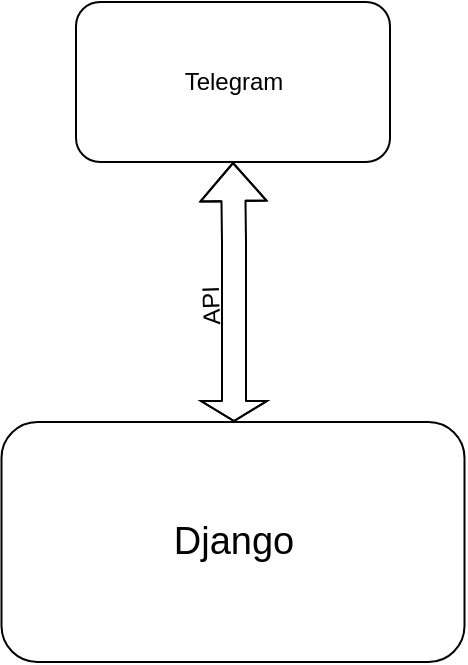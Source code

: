 <mxfile version="12.5.4" type="github"><diagram id="9uZzRar3BHuvIk9Y_nhi" name="Page-1"><mxGraphModel dx="1422" dy="774" grid="1" gridSize="10" guides="1" tooltips="1" connect="1" arrows="1" fold="1" page="1" pageScale="1" pageWidth="827" pageHeight="1169" math="0" shadow="0"><root><mxCell id="0"/><mxCell id="1" parent="0"/><mxCell id="egWrpdjuIZMVMB28lVPL-3" value="" style="rounded=1;whiteSpace=wrap;html=1;" parent="1" vertex="1"><mxGeometry x="335" y="40" width="157" height="80" as="geometry"/></mxCell><mxCell id="egWrpdjuIZMVMB28lVPL-4" value="Telegram" style="text;html=1;strokeColor=none;fillColor=none;align=center;verticalAlign=middle;whiteSpace=wrap;rounded=0;" parent="1" vertex="1"><mxGeometry x="363.5" y="70" width="100" height="20" as="geometry"/></mxCell><mxCell id="egWrpdjuIZMVMB28lVPL-6" value="API" style="text;html=1;strokeColor=none;fillColor=none;align=center;verticalAlign=middle;whiteSpace=wrap;rounded=0;rotation=-92;" parent="1" vertex="1"><mxGeometry x="361.81" y="181.75" width="81.34" height="20" as="geometry"/></mxCell><mxCell id="egWrpdjuIZMVMB28lVPL-7" value="" style="shape=flexArrow;endArrow=classic;startArrow=classic;html=1;entryX=0.5;entryY=1;entryDx=0;entryDy=0;width=12;startSize=3;" parent="1" target="egWrpdjuIZMVMB28lVPL-3" edge="1"><mxGeometry width="50" height="50" relative="1" as="geometry"><mxPoint x="414" y="250" as="sourcePoint"/><mxPoint x="438.5" y="130" as="targetPoint"/><Array as="points"><mxPoint x="414" y="220"/><mxPoint x="414" y="190"/><mxPoint x="414" y="160"/></Array></mxGeometry></mxCell><mxCell id="egWrpdjuIZMVMB28lVPL-13" value="" style="rounded=1;whiteSpace=wrap;html=1;" parent="1" vertex="1"><mxGeometry x="297.75" y="250" width="231.5" height="120" as="geometry"/></mxCell><mxCell id="egWrpdjuIZMVMB28lVPL-14" value="Django" style="text;html=1;strokeColor=none;fillColor=none;align=center;verticalAlign=middle;whiteSpace=wrap;rounded=0;fontSize=19;" parent="1" vertex="1"><mxGeometry x="358.5" y="290" width="110" height="40" as="geometry"/></mxCell></root></mxGraphModel></diagram></mxfile>